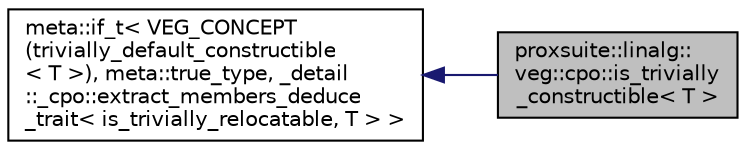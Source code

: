 digraph "proxsuite::linalg::veg::cpo::is_trivially_constructible&lt; T &gt;"
{
 // LATEX_PDF_SIZE
  bgcolor="transparent";
  edge [fontname="Helvetica",fontsize="10",labelfontname="Helvetica",labelfontsize="10"];
  node [fontname="Helvetica",fontsize="10",shape=record];
  rankdir="LR";
  Node1 [label="proxsuite::linalg::\lveg::cpo::is_trivially\l_constructible\< T \>",height=0.2,width=0.4,color="black", fillcolor="grey75", style="filled", fontcolor="black",tooltip=" "];
  Node2 -> Node1 [dir="back",color="midnightblue",fontsize="10",style="solid",fontname="Helvetica"];
  Node2 [label="meta::if_t\< VEG_CONCEPT\l(trivially_default_constructible\l\< T \>), meta::true_type, _detail\l::_cpo::extract_members_deduce\l_trait\< is_trivially_relocatable, T \> \>",height=0.2,width=0.4,color="black",tooltip=" "];
}
